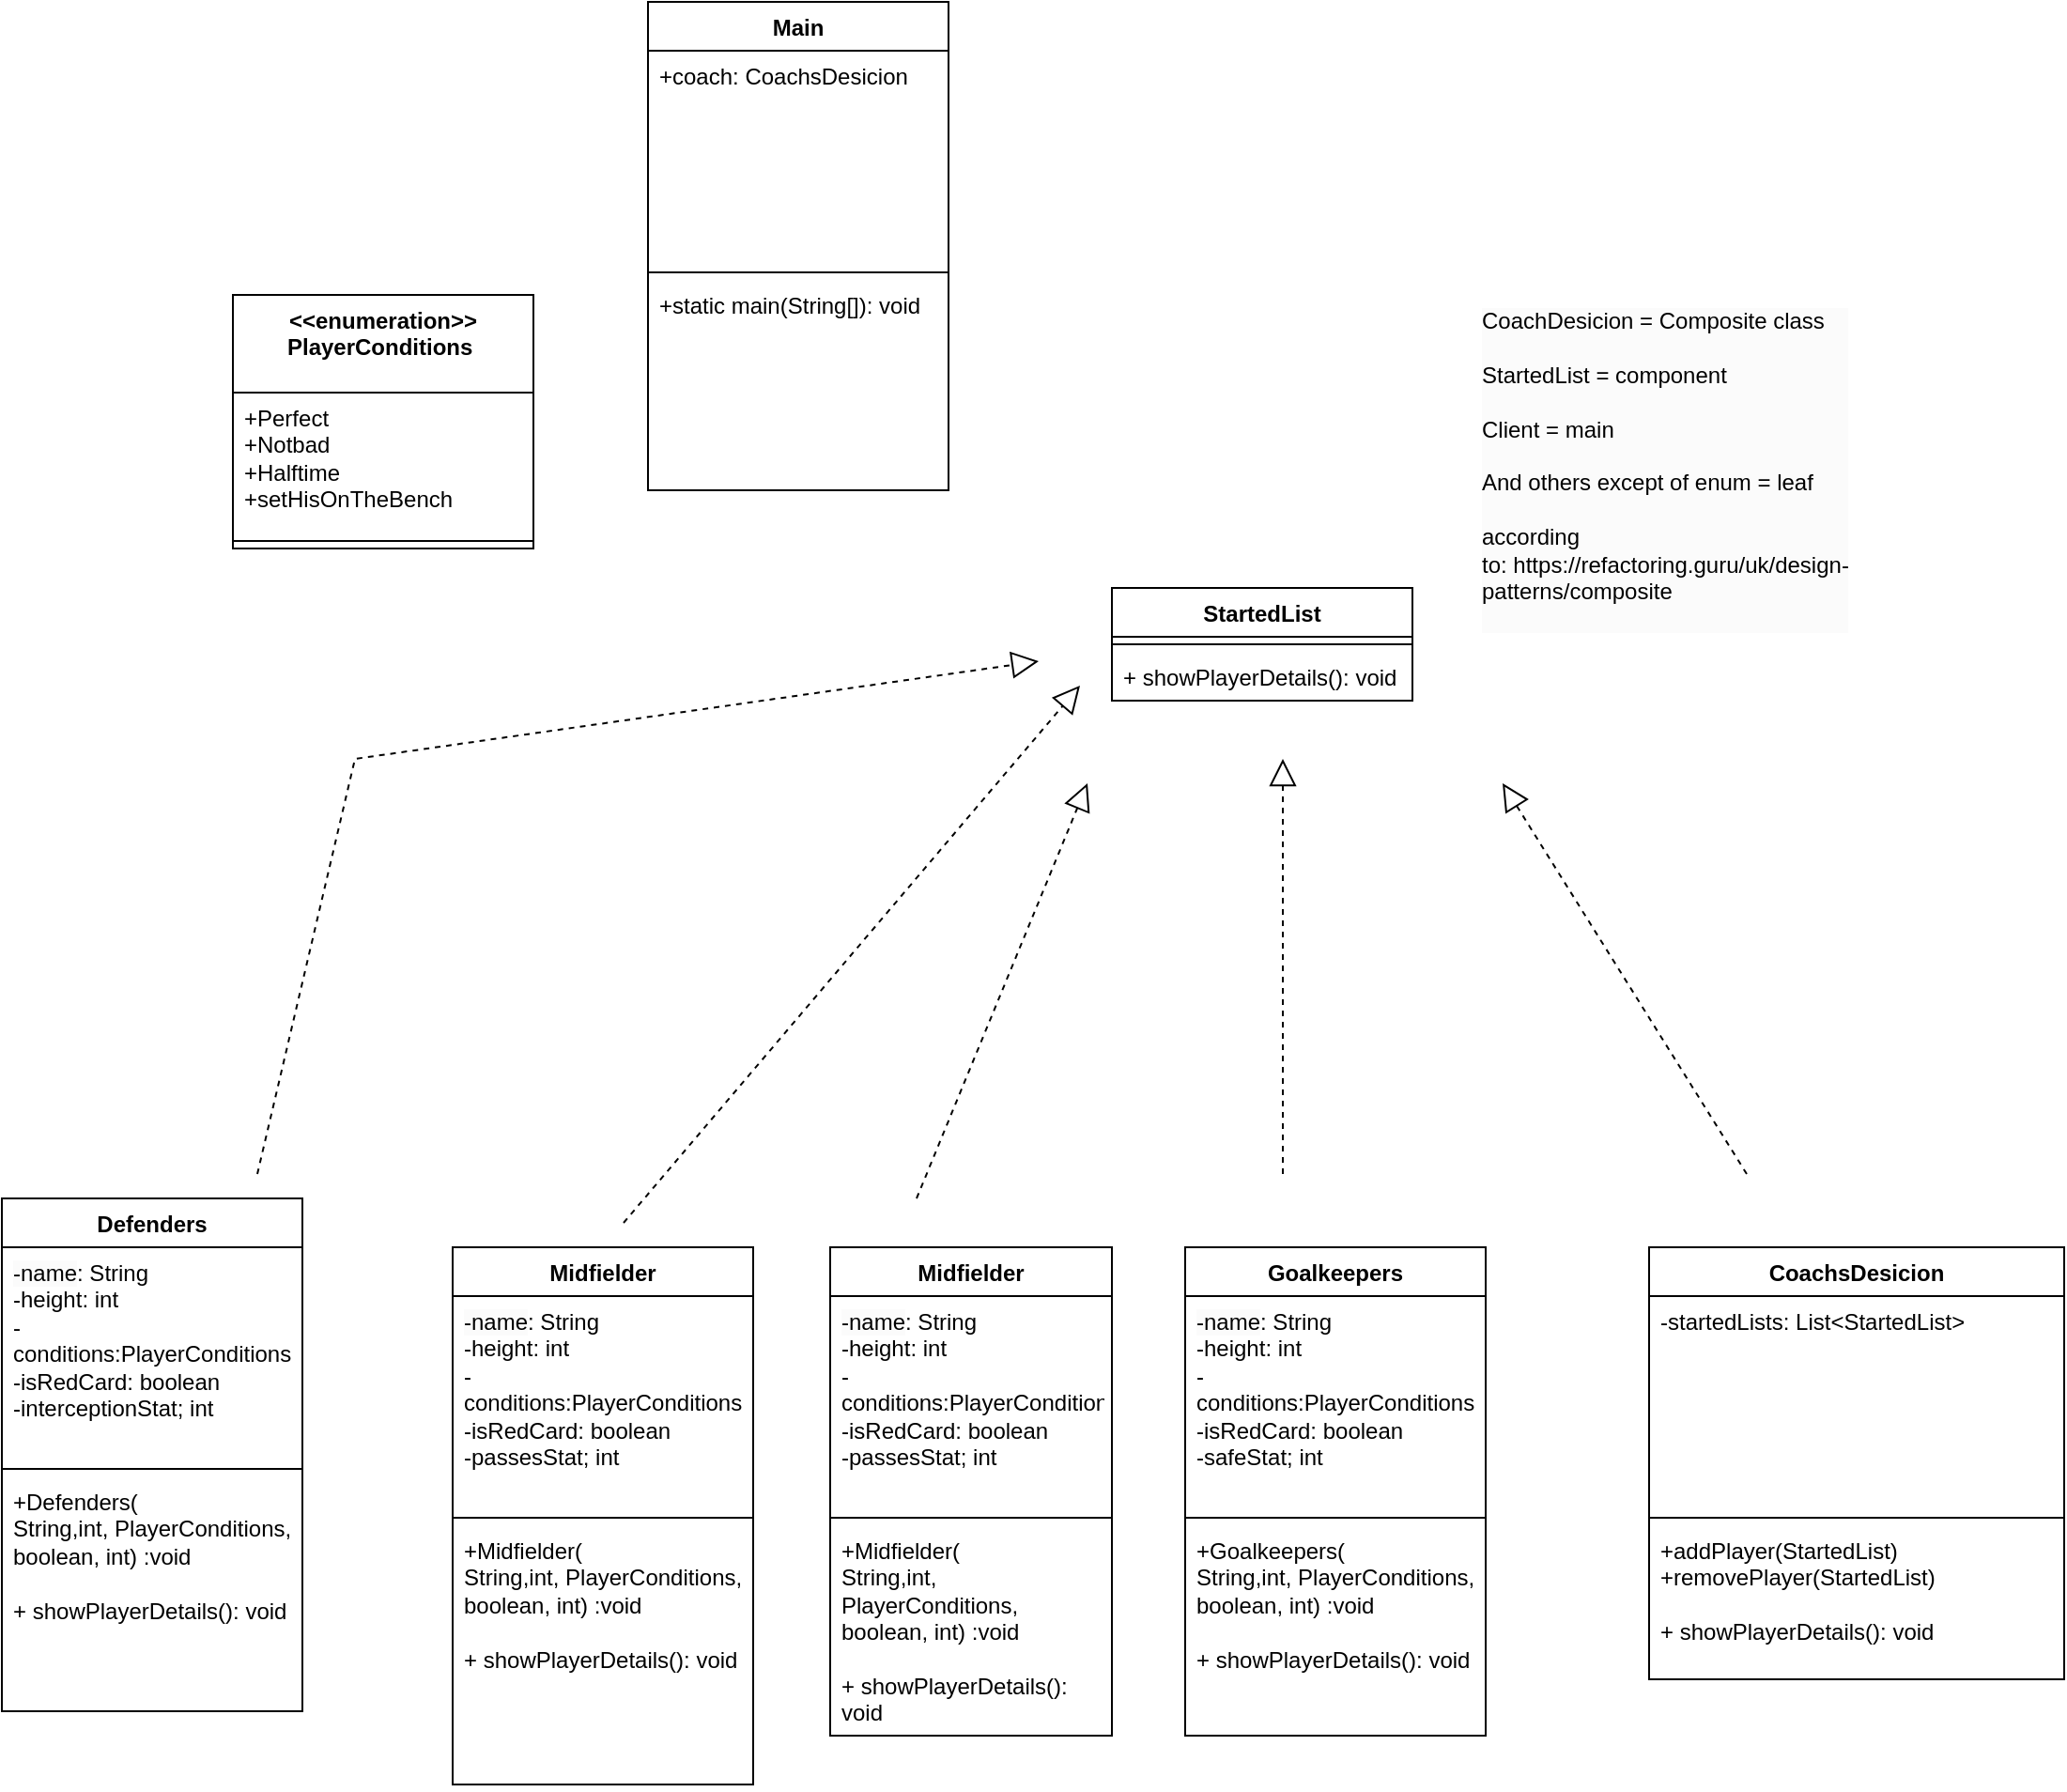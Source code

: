 <mxfile version="22.1.5" type="device">
  <diagram name="Page-1" id="JggH-Xg-4ogWhAFS70Pv">
    <mxGraphModel dx="1490" dy="2691" grid="1" gridSize="13" guides="1" tooltips="1" connect="1" arrows="1" fold="1" page="1" pageScale="1" pageWidth="1200" pageHeight="1920" math="0" shadow="0">
      <root>
        <mxCell id="0" />
        <mxCell id="1" parent="0" />
        <mxCell id="28MeC6SXAGPdI9dzT_yB-2" value="StartedList" style="swimlane;fontStyle=1;align=center;verticalAlign=top;childLayout=stackLayout;horizontal=1;startSize=26;horizontalStack=0;resizeParent=1;resizeParentMax=0;resizeLast=0;collapsible=1;marginBottom=0;whiteSpace=wrap;html=1;" vertex="1" parent="1">
          <mxGeometry x="611" y="247" width="160" height="60" as="geometry" />
        </mxCell>
        <mxCell id="28MeC6SXAGPdI9dzT_yB-4" value="" style="line;strokeWidth=1;fillColor=none;align=left;verticalAlign=middle;spacingTop=-1;spacingLeft=3;spacingRight=3;rotatable=0;labelPosition=right;points=[];portConstraint=eastwest;strokeColor=inherit;" vertex="1" parent="28MeC6SXAGPdI9dzT_yB-2">
          <mxGeometry y="26" width="160" height="8" as="geometry" />
        </mxCell>
        <mxCell id="28MeC6SXAGPdI9dzT_yB-5" value="+ showPlayerDetails(): void" style="text;strokeColor=none;fillColor=none;align=left;verticalAlign=top;spacingLeft=4;spacingRight=4;overflow=hidden;rotatable=0;points=[[0,0.5],[1,0.5]];portConstraint=eastwest;whiteSpace=wrap;html=1;" vertex="1" parent="28MeC6SXAGPdI9dzT_yB-2">
          <mxGeometry y="34" width="160" height="26" as="geometry" />
        </mxCell>
        <mxCell id="28MeC6SXAGPdI9dzT_yB-6" value="Goalkeepers" style="swimlane;fontStyle=1;align=center;verticalAlign=top;childLayout=stackLayout;horizontal=1;startSize=26;horizontalStack=0;resizeParent=1;resizeParentMax=0;resizeLast=0;collapsible=1;marginBottom=0;whiteSpace=wrap;html=1;" vertex="1" parent="1">
          <mxGeometry x="650" y="598" width="160" height="260" as="geometry" />
        </mxCell>
        <mxCell id="28MeC6SXAGPdI9dzT_yB-7" value="&lt;span style=&quot;border-color: var(--border-color); color: rgb(0, 0, 0); font-family: Helvetica; font-size: 12px; font-style: normal; font-variant-ligatures: normal; font-variant-caps: normal; font-weight: 400; letter-spacing: normal; orphans: 2; text-align: left; text-indent: 0px; text-transform: none; widows: 2; word-spacing: 0px; -webkit-text-stroke-width: 0px; text-decoration-thickness: initial; text-decoration-style: initial; text-decoration-color: initial; background-color: rgb(251, 251, 251); float: none; display: inline !important;&quot;&gt;-name&lt;/span&gt;&lt;span style=&quot;border-color: var(--border-color); color: rgb(0, 0, 0); font-family: Helvetica; font-size: 12px; font-style: normal; font-variant-ligatures: normal; font-variant-caps: normal; font-weight: 400; letter-spacing: normal; orphans: 2; text-align: left; text-indent: 0px; text-transform: none; widows: 2; word-spacing: 0px; -webkit-text-stroke-width: 0px; background-color: initial; text-decoration-thickness: initial; text-decoration-style: initial; text-decoration-color: initial;&quot;&gt;: String&lt;br&gt;-height: int&lt;br&gt;-conditions:PlayerConditions&lt;br&gt;-isRedCard: boolean&lt;br&gt;-safeStat; int&lt;br&gt;&lt;br&gt;&lt;/span&gt;" style="text;strokeColor=none;fillColor=none;align=left;verticalAlign=top;spacingLeft=4;spacingRight=4;overflow=hidden;rotatable=0;points=[[0,0.5],[1,0.5]];portConstraint=eastwest;whiteSpace=wrap;html=1;" vertex="1" parent="28MeC6SXAGPdI9dzT_yB-6">
          <mxGeometry y="26" width="160" height="114" as="geometry" />
        </mxCell>
        <mxCell id="28MeC6SXAGPdI9dzT_yB-8" value="" style="line;strokeWidth=1;fillColor=none;align=left;verticalAlign=middle;spacingTop=-1;spacingLeft=3;spacingRight=3;rotatable=0;labelPosition=right;points=[];portConstraint=eastwest;strokeColor=inherit;" vertex="1" parent="28MeC6SXAGPdI9dzT_yB-6">
          <mxGeometry y="140" width="160" height="8" as="geometry" />
        </mxCell>
        <mxCell id="28MeC6SXAGPdI9dzT_yB-9" value="+Goalkeepers( &lt;br&gt;String,int, PlayerConditions, boolean, int) :void&lt;br&gt;&lt;br&gt;+ showPlayerDetails(): void" style="text;strokeColor=none;fillColor=none;align=left;verticalAlign=top;spacingLeft=4;spacingRight=4;overflow=hidden;rotatable=0;points=[[0,0.5],[1,0.5]];portConstraint=eastwest;whiteSpace=wrap;html=1;" vertex="1" parent="28MeC6SXAGPdI9dzT_yB-6">
          <mxGeometry y="148" width="160" height="112" as="geometry" />
        </mxCell>
        <mxCell id="28MeC6SXAGPdI9dzT_yB-11" value="Defenders" style="swimlane;fontStyle=1;align=center;verticalAlign=top;childLayout=stackLayout;horizontal=1;startSize=26;horizontalStack=0;resizeParent=1;resizeParentMax=0;resizeLast=0;collapsible=1;marginBottom=0;whiteSpace=wrap;html=1;" vertex="1" parent="1">
          <mxGeometry x="20" y="572" width="160" height="273" as="geometry" />
        </mxCell>
        <mxCell id="28MeC6SXAGPdI9dzT_yB-12" value="&lt;span style=&quot;border-color: var(--border-color); color: rgb(0, 0, 0); font-family: Helvetica; font-size: 12px; font-style: normal; font-variant-ligatures: normal; font-variant-caps: normal; font-weight: 400; letter-spacing: normal; orphans: 2; text-align: left; text-indent: 0px; text-transform: none; widows: 2; word-spacing: 0px; -webkit-text-stroke-width: 0px; text-decoration-thickness: initial; text-decoration-style: initial; text-decoration-color: initial; background-color: rgb(251, 251, 251); float: none; display: inline !important;&quot;&gt;-name&lt;/span&gt;&lt;span style=&quot;border-color: var(--border-color); color: rgb(0, 0, 0); font-family: Helvetica; font-size: 12px; font-style: normal; font-variant-ligatures: normal; font-variant-caps: normal; font-weight: 400; letter-spacing: normal; orphans: 2; text-align: left; text-indent: 0px; text-transform: none; widows: 2; word-spacing: 0px; -webkit-text-stroke-width: 0px; background-color: initial; text-decoration-thickness: initial; text-decoration-style: initial; text-decoration-color: initial;&quot;&gt;: String&lt;br&gt;-height: int&lt;br&gt;-conditions:PlayerConditions&lt;br&gt;-isRedCard: boolean&lt;br&gt;-interceptionStat; int&lt;br&gt;&lt;br&gt;&lt;/span&gt;" style="text;strokeColor=none;fillColor=none;align=left;verticalAlign=top;spacingLeft=4;spacingRight=4;overflow=hidden;rotatable=0;points=[[0,0.5],[1,0.5]];portConstraint=eastwest;whiteSpace=wrap;html=1;" vertex="1" parent="28MeC6SXAGPdI9dzT_yB-11">
          <mxGeometry y="26" width="160" height="114" as="geometry" />
        </mxCell>
        <mxCell id="28MeC6SXAGPdI9dzT_yB-13" value="" style="line;strokeWidth=1;fillColor=none;align=left;verticalAlign=middle;spacingTop=-1;spacingLeft=3;spacingRight=3;rotatable=0;labelPosition=right;points=[];portConstraint=eastwest;strokeColor=inherit;" vertex="1" parent="28MeC6SXAGPdI9dzT_yB-11">
          <mxGeometry y="140" width="160" height="8" as="geometry" />
        </mxCell>
        <mxCell id="28MeC6SXAGPdI9dzT_yB-14" value="+Defenders( &lt;br&gt;String,int, PlayerConditions, boolean, int) :void&lt;br&gt;&lt;br&gt;+ showPlayerDetails(): void" style="text;strokeColor=none;fillColor=none;align=left;verticalAlign=top;spacingLeft=4;spacingRight=4;overflow=hidden;rotatable=0;points=[[0,0.5],[1,0.5]];portConstraint=eastwest;whiteSpace=wrap;html=1;" vertex="1" parent="28MeC6SXAGPdI9dzT_yB-11">
          <mxGeometry y="148" width="160" height="125" as="geometry" />
        </mxCell>
        <mxCell id="28MeC6SXAGPdI9dzT_yB-15" value="Midfielder" style="swimlane;fontStyle=1;align=center;verticalAlign=top;childLayout=stackLayout;horizontal=1;startSize=26;horizontalStack=0;resizeParent=1;resizeParentMax=0;resizeLast=0;collapsible=1;marginBottom=0;whiteSpace=wrap;html=1;" vertex="1" parent="1">
          <mxGeometry x="461" y="598" width="150" height="260" as="geometry" />
        </mxCell>
        <mxCell id="28MeC6SXAGPdI9dzT_yB-16" value="&lt;span style=&quot;border-color: var(--border-color); color: rgb(0, 0, 0); font-family: Helvetica; font-size: 12px; font-style: normal; font-variant-ligatures: normal; font-variant-caps: normal; font-weight: 400; letter-spacing: normal; orphans: 2; text-align: left; text-indent: 0px; text-transform: none; widows: 2; word-spacing: 0px; -webkit-text-stroke-width: 0px; text-decoration-thickness: initial; text-decoration-style: initial; text-decoration-color: initial; background-color: rgb(251, 251, 251); float: none; display: inline !important;&quot;&gt;-name&lt;/span&gt;&lt;span style=&quot;border-color: var(--border-color); color: rgb(0, 0, 0); font-family: Helvetica; font-size: 12px; font-style: normal; font-variant-ligatures: normal; font-variant-caps: normal; font-weight: 400; letter-spacing: normal; orphans: 2; text-align: left; text-indent: 0px; text-transform: none; widows: 2; word-spacing: 0px; -webkit-text-stroke-width: 0px; background-color: initial; text-decoration-thickness: initial; text-decoration-style: initial; text-decoration-color: initial;&quot;&gt;: String&lt;br&gt;-height: int&lt;br&gt;-conditions:PlayerConditions&lt;br&gt;-isRedCard: boolean&lt;br&gt;-passesStat; int&lt;br&gt;&lt;br&gt;&lt;/span&gt;" style="text;strokeColor=none;fillColor=none;align=left;verticalAlign=top;spacingLeft=4;spacingRight=4;overflow=hidden;rotatable=0;points=[[0,0.5],[1,0.5]];portConstraint=eastwest;whiteSpace=wrap;html=1;" vertex="1" parent="28MeC6SXAGPdI9dzT_yB-15">
          <mxGeometry y="26" width="150" height="114" as="geometry" />
        </mxCell>
        <mxCell id="28MeC6SXAGPdI9dzT_yB-17" value="" style="line;strokeWidth=1;fillColor=none;align=left;verticalAlign=middle;spacingTop=-1;spacingLeft=3;spacingRight=3;rotatable=0;labelPosition=right;points=[];portConstraint=eastwest;strokeColor=inherit;" vertex="1" parent="28MeC6SXAGPdI9dzT_yB-15">
          <mxGeometry y="140" width="150" height="8" as="geometry" />
        </mxCell>
        <mxCell id="28MeC6SXAGPdI9dzT_yB-18" value="+Midfielder( &lt;br&gt;String,int, PlayerConditions, boolean, int) :void&lt;br&gt;&lt;br&gt;+ showPlayerDetails(): void" style="text;strokeColor=none;fillColor=none;align=left;verticalAlign=top;spacingLeft=4;spacingRight=4;overflow=hidden;rotatable=0;points=[[0,0.5],[1,0.5]];portConstraint=eastwest;whiteSpace=wrap;html=1;" vertex="1" parent="28MeC6SXAGPdI9dzT_yB-15">
          <mxGeometry y="148" width="150" height="112" as="geometry" />
        </mxCell>
        <mxCell id="28MeC6SXAGPdI9dzT_yB-20" value="Midfielder" style="swimlane;fontStyle=1;align=center;verticalAlign=top;childLayout=stackLayout;horizontal=1;startSize=26;horizontalStack=0;resizeParent=1;resizeParentMax=0;resizeLast=0;collapsible=1;marginBottom=0;whiteSpace=wrap;html=1;" vertex="1" parent="1">
          <mxGeometry x="260" y="598" width="160" height="286" as="geometry" />
        </mxCell>
        <mxCell id="28MeC6SXAGPdI9dzT_yB-21" value="&lt;span style=&quot;border-color: var(--border-color); color: rgb(0, 0, 0); font-family: Helvetica; font-size: 12px; font-style: normal; font-variant-ligatures: normal; font-variant-caps: normal; font-weight: 400; letter-spacing: normal; orphans: 2; text-align: left; text-indent: 0px; text-transform: none; widows: 2; word-spacing: 0px; -webkit-text-stroke-width: 0px; text-decoration-thickness: initial; text-decoration-style: initial; text-decoration-color: initial; background-color: rgb(251, 251, 251); float: none; display: inline !important;&quot;&gt;-name&lt;/span&gt;&lt;span style=&quot;border-color: var(--border-color); color: rgb(0, 0, 0); font-family: Helvetica; font-size: 12px; font-style: normal; font-variant-ligatures: normal; font-variant-caps: normal; font-weight: 400; letter-spacing: normal; orphans: 2; text-align: left; text-indent: 0px; text-transform: none; widows: 2; word-spacing: 0px; -webkit-text-stroke-width: 0px; background-color: initial; text-decoration-thickness: initial; text-decoration-style: initial; text-decoration-color: initial;&quot;&gt;: String&lt;br&gt;-height: int&lt;br&gt;-conditions:PlayerConditions&lt;br&gt;-isRedCard: boolean&lt;br&gt;-passesStat; int&lt;br&gt;&lt;br&gt;&lt;/span&gt;" style="text;strokeColor=none;fillColor=none;align=left;verticalAlign=top;spacingLeft=4;spacingRight=4;overflow=hidden;rotatable=0;points=[[0,0.5],[1,0.5]];portConstraint=eastwest;whiteSpace=wrap;html=1;" vertex="1" parent="28MeC6SXAGPdI9dzT_yB-20">
          <mxGeometry y="26" width="160" height="114" as="geometry" />
        </mxCell>
        <mxCell id="28MeC6SXAGPdI9dzT_yB-22" value="" style="line;strokeWidth=1;fillColor=none;align=left;verticalAlign=middle;spacingTop=-1;spacingLeft=3;spacingRight=3;rotatable=0;labelPosition=right;points=[];portConstraint=eastwest;strokeColor=inherit;" vertex="1" parent="28MeC6SXAGPdI9dzT_yB-20">
          <mxGeometry y="140" width="160" height="8" as="geometry" />
        </mxCell>
        <mxCell id="28MeC6SXAGPdI9dzT_yB-23" value="+Midfielder( &lt;br&gt;String,int, PlayerConditions, boolean, int) :void&lt;br&gt;&lt;br&gt;+ showPlayerDetails(): void" style="text;strokeColor=none;fillColor=none;align=left;verticalAlign=top;spacingLeft=4;spacingRight=4;overflow=hidden;rotatable=0;points=[[0,0.5],[1,0.5]];portConstraint=eastwest;whiteSpace=wrap;html=1;" vertex="1" parent="28MeC6SXAGPdI9dzT_yB-20">
          <mxGeometry y="148" width="160" height="138" as="geometry" />
        </mxCell>
        <mxCell id="28MeC6SXAGPdI9dzT_yB-25" value="CoachsDesicion" style="swimlane;fontStyle=1;align=center;verticalAlign=top;childLayout=stackLayout;horizontal=1;startSize=26;horizontalStack=0;resizeParent=1;resizeParentMax=0;resizeLast=0;collapsible=1;marginBottom=0;whiteSpace=wrap;html=1;" vertex="1" parent="1">
          <mxGeometry x="897" y="598" width="221" height="230" as="geometry" />
        </mxCell>
        <mxCell id="28MeC6SXAGPdI9dzT_yB-26" value="&lt;span style=&quot;border-color: var(--border-color); color: rgb(0, 0, 0); font-family: Helvetica; font-size: 12px; font-style: normal; font-variant-ligatures: normal; font-variant-caps: normal; font-weight: 400; letter-spacing: normal; orphans: 2; text-align: left; text-indent: 0px; text-transform: none; widows: 2; word-spacing: 0px; -webkit-text-stroke-width: 0px; background-color: initial; text-decoration-thickness: initial; text-decoration-style: initial; text-decoration-color: initial;&quot;&gt;-startedLists: List&amp;lt;StartedList&amp;gt;&lt;br&gt;&lt;/span&gt;" style="text;strokeColor=none;fillColor=none;align=left;verticalAlign=top;spacingLeft=4;spacingRight=4;overflow=hidden;rotatable=0;points=[[0,0.5],[1,0.5]];portConstraint=eastwest;whiteSpace=wrap;html=1;" vertex="1" parent="28MeC6SXAGPdI9dzT_yB-25">
          <mxGeometry y="26" width="221" height="114" as="geometry" />
        </mxCell>
        <mxCell id="28MeC6SXAGPdI9dzT_yB-27" value="" style="line;strokeWidth=1;fillColor=none;align=left;verticalAlign=middle;spacingTop=-1;spacingLeft=3;spacingRight=3;rotatable=0;labelPosition=right;points=[];portConstraint=eastwest;strokeColor=inherit;" vertex="1" parent="28MeC6SXAGPdI9dzT_yB-25">
          <mxGeometry y="140" width="221" height="8" as="geometry" />
        </mxCell>
        <mxCell id="28MeC6SXAGPdI9dzT_yB-28" value="+addPlayer(StartedList)&lt;br&gt;+removePlayer(StartedList)&lt;br&gt;&lt;br&gt;+ showPlayerDetails(): void" style="text;strokeColor=none;fillColor=none;align=left;verticalAlign=top;spacingLeft=4;spacingRight=4;overflow=hidden;rotatable=0;points=[[0,0.5],[1,0.5]];portConstraint=eastwest;whiteSpace=wrap;html=1;" vertex="1" parent="28MeC6SXAGPdI9dzT_yB-25">
          <mxGeometry y="148" width="221" height="82" as="geometry" />
        </mxCell>
        <mxCell id="28MeC6SXAGPdI9dzT_yB-33" value="" style="endArrow=block;dashed=1;endFill=0;endSize=12;html=1;rounded=0;" edge="1" parent="1">
          <mxGeometry width="160" relative="1" as="geometry">
            <mxPoint x="702" y="559" as="sourcePoint" />
            <mxPoint x="702" y="338" as="targetPoint" />
          </mxGeometry>
        </mxCell>
        <mxCell id="28MeC6SXAGPdI9dzT_yB-34" value="" style="endArrow=block;dashed=1;endFill=0;endSize=12;html=1;rounded=0;" edge="1" parent="1">
          <mxGeometry width="160" relative="1" as="geometry">
            <mxPoint x="949" y="559" as="sourcePoint" />
            <mxPoint x="819" y="351" as="targetPoint" />
          </mxGeometry>
        </mxCell>
        <mxCell id="28MeC6SXAGPdI9dzT_yB-35" value="" style="endArrow=block;dashed=1;endFill=0;endSize=12;html=1;rounded=0;" edge="1" parent="1">
          <mxGeometry width="160" relative="1" as="geometry">
            <mxPoint x="507" y="572" as="sourcePoint" />
            <mxPoint x="598" y="351" as="targetPoint" />
          </mxGeometry>
        </mxCell>
        <mxCell id="28MeC6SXAGPdI9dzT_yB-36" value="" style="endArrow=block;dashed=1;endFill=0;endSize=12;html=1;rounded=0;" edge="1" parent="1">
          <mxGeometry width="160" relative="1" as="geometry">
            <mxPoint x="156" y="559" as="sourcePoint" />
            <mxPoint x="572" y="286" as="targetPoint" />
            <Array as="points">
              <mxPoint x="208" y="338" />
            </Array>
          </mxGeometry>
        </mxCell>
        <mxCell id="28MeC6SXAGPdI9dzT_yB-37" value="" style="endArrow=block;dashed=1;endFill=0;endSize=12;html=1;rounded=0;" edge="1" parent="1">
          <mxGeometry width="160" relative="1" as="geometry">
            <mxPoint x="351" y="585" as="sourcePoint" />
            <mxPoint x="594" y="299" as="targetPoint" />
          </mxGeometry>
        </mxCell>
        <mxCell id="28MeC6SXAGPdI9dzT_yB-38" value="&lt;div style=&quot;border-color: var(--border-color); color: rgb(0, 0, 0); font-family: Helvetica; font-size: 12px; font-style: normal; font-variant-ligatures: normal; font-variant-caps: normal; font-weight: 400; letter-spacing: normal; orphans: 2; text-align: left; text-indent: 0px; text-transform: none; widows: 2; word-spacing: 0px; -webkit-text-stroke-width: 0px; background-color: rgb(251, 251, 251); text-decoration-thickness: initial; text-decoration-style: initial; text-decoration-color: initial;&quot;&gt;CoachDesicion = Composite class&lt;/div&gt;&lt;div style=&quot;border-color: var(--border-color); color: rgb(0, 0, 0); font-family: Helvetica; font-size: 12px; font-style: normal; font-variant-ligatures: normal; font-variant-caps: normal; font-weight: 400; letter-spacing: normal; orphans: 2; text-align: left; text-indent: 0px; text-transform: none; widows: 2; word-spacing: 0px; -webkit-text-stroke-width: 0px; background-color: rgb(251, 251, 251); text-decoration-thickness: initial; text-decoration-style: initial; text-decoration-color: initial;&quot;&gt;&lt;br&gt;&lt;/div&gt;&lt;div style=&quot;border-color: var(--border-color); color: rgb(0, 0, 0); font-family: Helvetica; font-size: 12px; font-style: normal; font-variant-ligatures: normal; font-variant-caps: normal; font-weight: 400; letter-spacing: normal; orphans: 2; text-align: left; text-indent: 0px; text-transform: none; widows: 2; word-spacing: 0px; -webkit-text-stroke-width: 0px; background-color: rgb(251, 251, 251); text-decoration-thickness: initial; text-decoration-style: initial; text-decoration-color: initial;&quot;&gt;StartedList = component&lt;/div&gt;&lt;div style=&quot;border-color: var(--border-color); color: rgb(0, 0, 0); font-family: Helvetica; font-size: 12px; font-style: normal; font-variant-ligatures: normal; font-variant-caps: normal; font-weight: 400; letter-spacing: normal; orphans: 2; text-align: left; text-indent: 0px; text-transform: none; widows: 2; word-spacing: 0px; -webkit-text-stroke-width: 0px; background-color: rgb(251, 251, 251); text-decoration-thickness: initial; text-decoration-style: initial; text-decoration-color: initial;&quot;&gt;&lt;br&gt;&lt;/div&gt;&lt;div style=&quot;border-color: var(--border-color); color: rgb(0, 0, 0); font-family: Helvetica; font-size: 12px; font-style: normal; font-variant-ligatures: normal; font-variant-caps: normal; font-weight: 400; letter-spacing: normal; orphans: 2; text-align: left; text-indent: 0px; text-transform: none; widows: 2; word-spacing: 0px; -webkit-text-stroke-width: 0px; background-color: rgb(251, 251, 251); text-decoration-thickness: initial; text-decoration-style: initial; text-decoration-color: initial;&quot;&gt;Client = main&lt;/div&gt;&lt;div style=&quot;border-color: var(--border-color); color: rgb(0, 0, 0); font-family: Helvetica; font-size: 12px; font-style: normal; font-variant-ligatures: normal; font-variant-caps: normal; font-weight: 400; letter-spacing: normal; orphans: 2; text-align: left; text-indent: 0px; text-transform: none; widows: 2; word-spacing: 0px; -webkit-text-stroke-width: 0px; background-color: rgb(251, 251, 251); text-decoration-thickness: initial; text-decoration-style: initial; text-decoration-color: initial;&quot;&gt;&lt;br&gt;&lt;/div&gt;&lt;div style=&quot;border-color: var(--border-color); color: rgb(0, 0, 0); font-family: Helvetica; font-size: 12px; font-style: normal; font-variant-ligatures: normal; font-variant-caps: normal; font-weight: 400; letter-spacing: normal; orphans: 2; text-align: left; text-indent: 0px; text-transform: none; widows: 2; word-spacing: 0px; -webkit-text-stroke-width: 0px; background-color: rgb(251, 251, 251); text-decoration-thickness: initial; text-decoration-style: initial; text-decoration-color: initial;&quot;&gt;And others except of enum = leaf&lt;/div&gt;&lt;div style=&quot;border-color: var(--border-color); color: rgb(0, 0, 0); font-family: Helvetica; font-size: 12px; font-style: normal; font-variant-ligatures: normal; font-variant-caps: normal; font-weight: 400; letter-spacing: normal; orphans: 2; text-align: left; text-indent: 0px; text-transform: none; widows: 2; word-spacing: 0px; -webkit-text-stroke-width: 0px; background-color: rgb(251, 251, 251); text-decoration-thickness: initial; text-decoration-style: initial; text-decoration-color: initial;&quot;&gt;&lt;br&gt;&lt;/div&gt;&lt;div style=&quot;border-color: var(--border-color); color: rgb(0, 0, 0); font-family: Helvetica; font-size: 12px; font-style: normal; font-variant-ligatures: normal; font-variant-caps: normal; font-weight: 400; letter-spacing: normal; orphans: 2; text-align: left; text-indent: 0px; text-transform: none; widows: 2; word-spacing: 0px; -webkit-text-stroke-width: 0px; background-color: rgb(251, 251, 251); text-decoration-thickness: initial; text-decoration-style: initial; text-decoration-color: initial;&quot;&gt;according to:&amp;nbsp;https://refactoring.guru/uk/design-patterns/composite&lt;/div&gt;&lt;div style=&quot;border-color: var(--border-color); color: rgb(0, 0, 0); font-family: Helvetica; font-size: 12px; font-style: normal; font-variant-ligatures: normal; font-variant-caps: normal; font-weight: 400; letter-spacing: normal; orphans: 2; text-align: left; text-indent: 0px; text-transform: none; widows: 2; word-spacing: 0px; -webkit-text-stroke-width: 0px; background-color: rgb(251, 251, 251); text-decoration-thickness: initial; text-decoration-style: initial; text-decoration-color: initial;&quot;&gt;&lt;br&gt;&lt;/div&gt;" style="text;whiteSpace=wrap;html=1;" vertex="1" parent="1">
          <mxGeometry x="806" y="91" width="156" height="91" as="geometry" />
        </mxCell>
        <mxCell id="28MeC6SXAGPdI9dzT_yB-39" value="&amp;lt;&amp;lt;enumeration&amp;gt;&amp;gt;&lt;br&gt;PlayerConditions&amp;nbsp;" style="swimlane;fontStyle=1;align=center;verticalAlign=top;childLayout=stackLayout;horizontal=1;startSize=52;horizontalStack=0;resizeParent=1;resizeParentMax=0;resizeLast=0;collapsible=1;marginBottom=0;whiteSpace=wrap;html=1;" vertex="1" parent="1">
          <mxGeometry x="143" y="91" width="160" height="135" as="geometry" />
        </mxCell>
        <mxCell id="28MeC6SXAGPdI9dzT_yB-40" value="&lt;div style=&quot;&quot;&gt;+Perfect&lt;/div&gt;&lt;div style=&quot;&quot;&gt;&lt;span style=&quot;background-color: initial;&quot;&gt;+Notbad&lt;/span&gt;&lt;/div&gt;&lt;div style=&quot;&quot;&gt;&lt;span style=&quot;background-color: initial;&quot;&gt;+Halftime&lt;/span&gt;&lt;br&gt;&lt;/div&gt;&lt;div style=&quot;&quot;&gt;&lt;span style=&quot;background-color: initial;&quot;&gt;+setHisOnTheBench&lt;/span&gt;&lt;br&gt;&lt;/div&gt;" style="text;strokeColor=none;fillColor=none;align=left;verticalAlign=top;spacingLeft=4;spacingRight=4;overflow=hidden;rotatable=0;points=[[0,0.5],[1,0.5]];portConstraint=eastwest;whiteSpace=wrap;html=1;" vertex="1" parent="28MeC6SXAGPdI9dzT_yB-39">
          <mxGeometry y="52" width="160" height="75" as="geometry" />
        </mxCell>
        <mxCell id="28MeC6SXAGPdI9dzT_yB-41" value="" style="line;strokeWidth=1;fillColor=none;align=left;verticalAlign=middle;spacingTop=-1;spacingLeft=3;spacingRight=3;rotatable=0;labelPosition=right;points=[];portConstraint=eastwest;strokeColor=inherit;" vertex="1" parent="28MeC6SXAGPdI9dzT_yB-39">
          <mxGeometry y="127" width="160" height="8" as="geometry" />
        </mxCell>
        <mxCell id="28MeC6SXAGPdI9dzT_yB-45" value="Main" style="swimlane;fontStyle=1;align=center;verticalAlign=top;childLayout=stackLayout;horizontal=1;startSize=26;horizontalStack=0;resizeParent=1;resizeParentMax=0;resizeLast=0;collapsible=1;marginBottom=0;whiteSpace=wrap;html=1;" vertex="1" parent="1">
          <mxGeometry x="364" y="-65" width="160" height="260" as="geometry" />
        </mxCell>
        <mxCell id="28MeC6SXAGPdI9dzT_yB-46" value="&lt;span style=&quot;border-color: var(--border-color); color: rgb(0, 0, 0); font-family: Helvetica; font-size: 12px; font-style: normal; font-variant-ligatures: normal; font-variant-caps: normal; font-weight: 400; letter-spacing: normal; orphans: 2; text-align: left; text-indent: 0px; text-transform: none; widows: 2; word-spacing: 0px; -webkit-text-stroke-width: 0px; background-color: initial; text-decoration-thickness: initial; text-decoration-style: initial; text-decoration-color: initial;&quot;&gt;+coach:&amp;nbsp;&lt;/span&gt;CoachsDesicion" style="text;strokeColor=none;fillColor=none;align=left;verticalAlign=top;spacingLeft=4;spacingRight=4;overflow=hidden;rotatable=0;points=[[0,0.5],[1,0.5]];portConstraint=eastwest;whiteSpace=wrap;html=1;" vertex="1" parent="28MeC6SXAGPdI9dzT_yB-45">
          <mxGeometry y="26" width="160" height="114" as="geometry" />
        </mxCell>
        <mxCell id="28MeC6SXAGPdI9dzT_yB-47" value="" style="line;strokeWidth=1;fillColor=none;align=left;verticalAlign=middle;spacingTop=-1;spacingLeft=3;spacingRight=3;rotatable=0;labelPosition=right;points=[];portConstraint=eastwest;strokeColor=inherit;" vertex="1" parent="28MeC6SXAGPdI9dzT_yB-45">
          <mxGeometry y="140" width="160" height="8" as="geometry" />
        </mxCell>
        <mxCell id="28MeC6SXAGPdI9dzT_yB-48" value="+static main(String[]): void" style="text;strokeColor=none;fillColor=none;align=left;verticalAlign=top;spacingLeft=4;spacingRight=4;overflow=hidden;rotatable=0;points=[[0,0.5],[1,0.5]];portConstraint=eastwest;whiteSpace=wrap;html=1;" vertex="1" parent="28MeC6SXAGPdI9dzT_yB-45">
          <mxGeometry y="148" width="160" height="112" as="geometry" />
        </mxCell>
      </root>
    </mxGraphModel>
  </diagram>
</mxfile>

